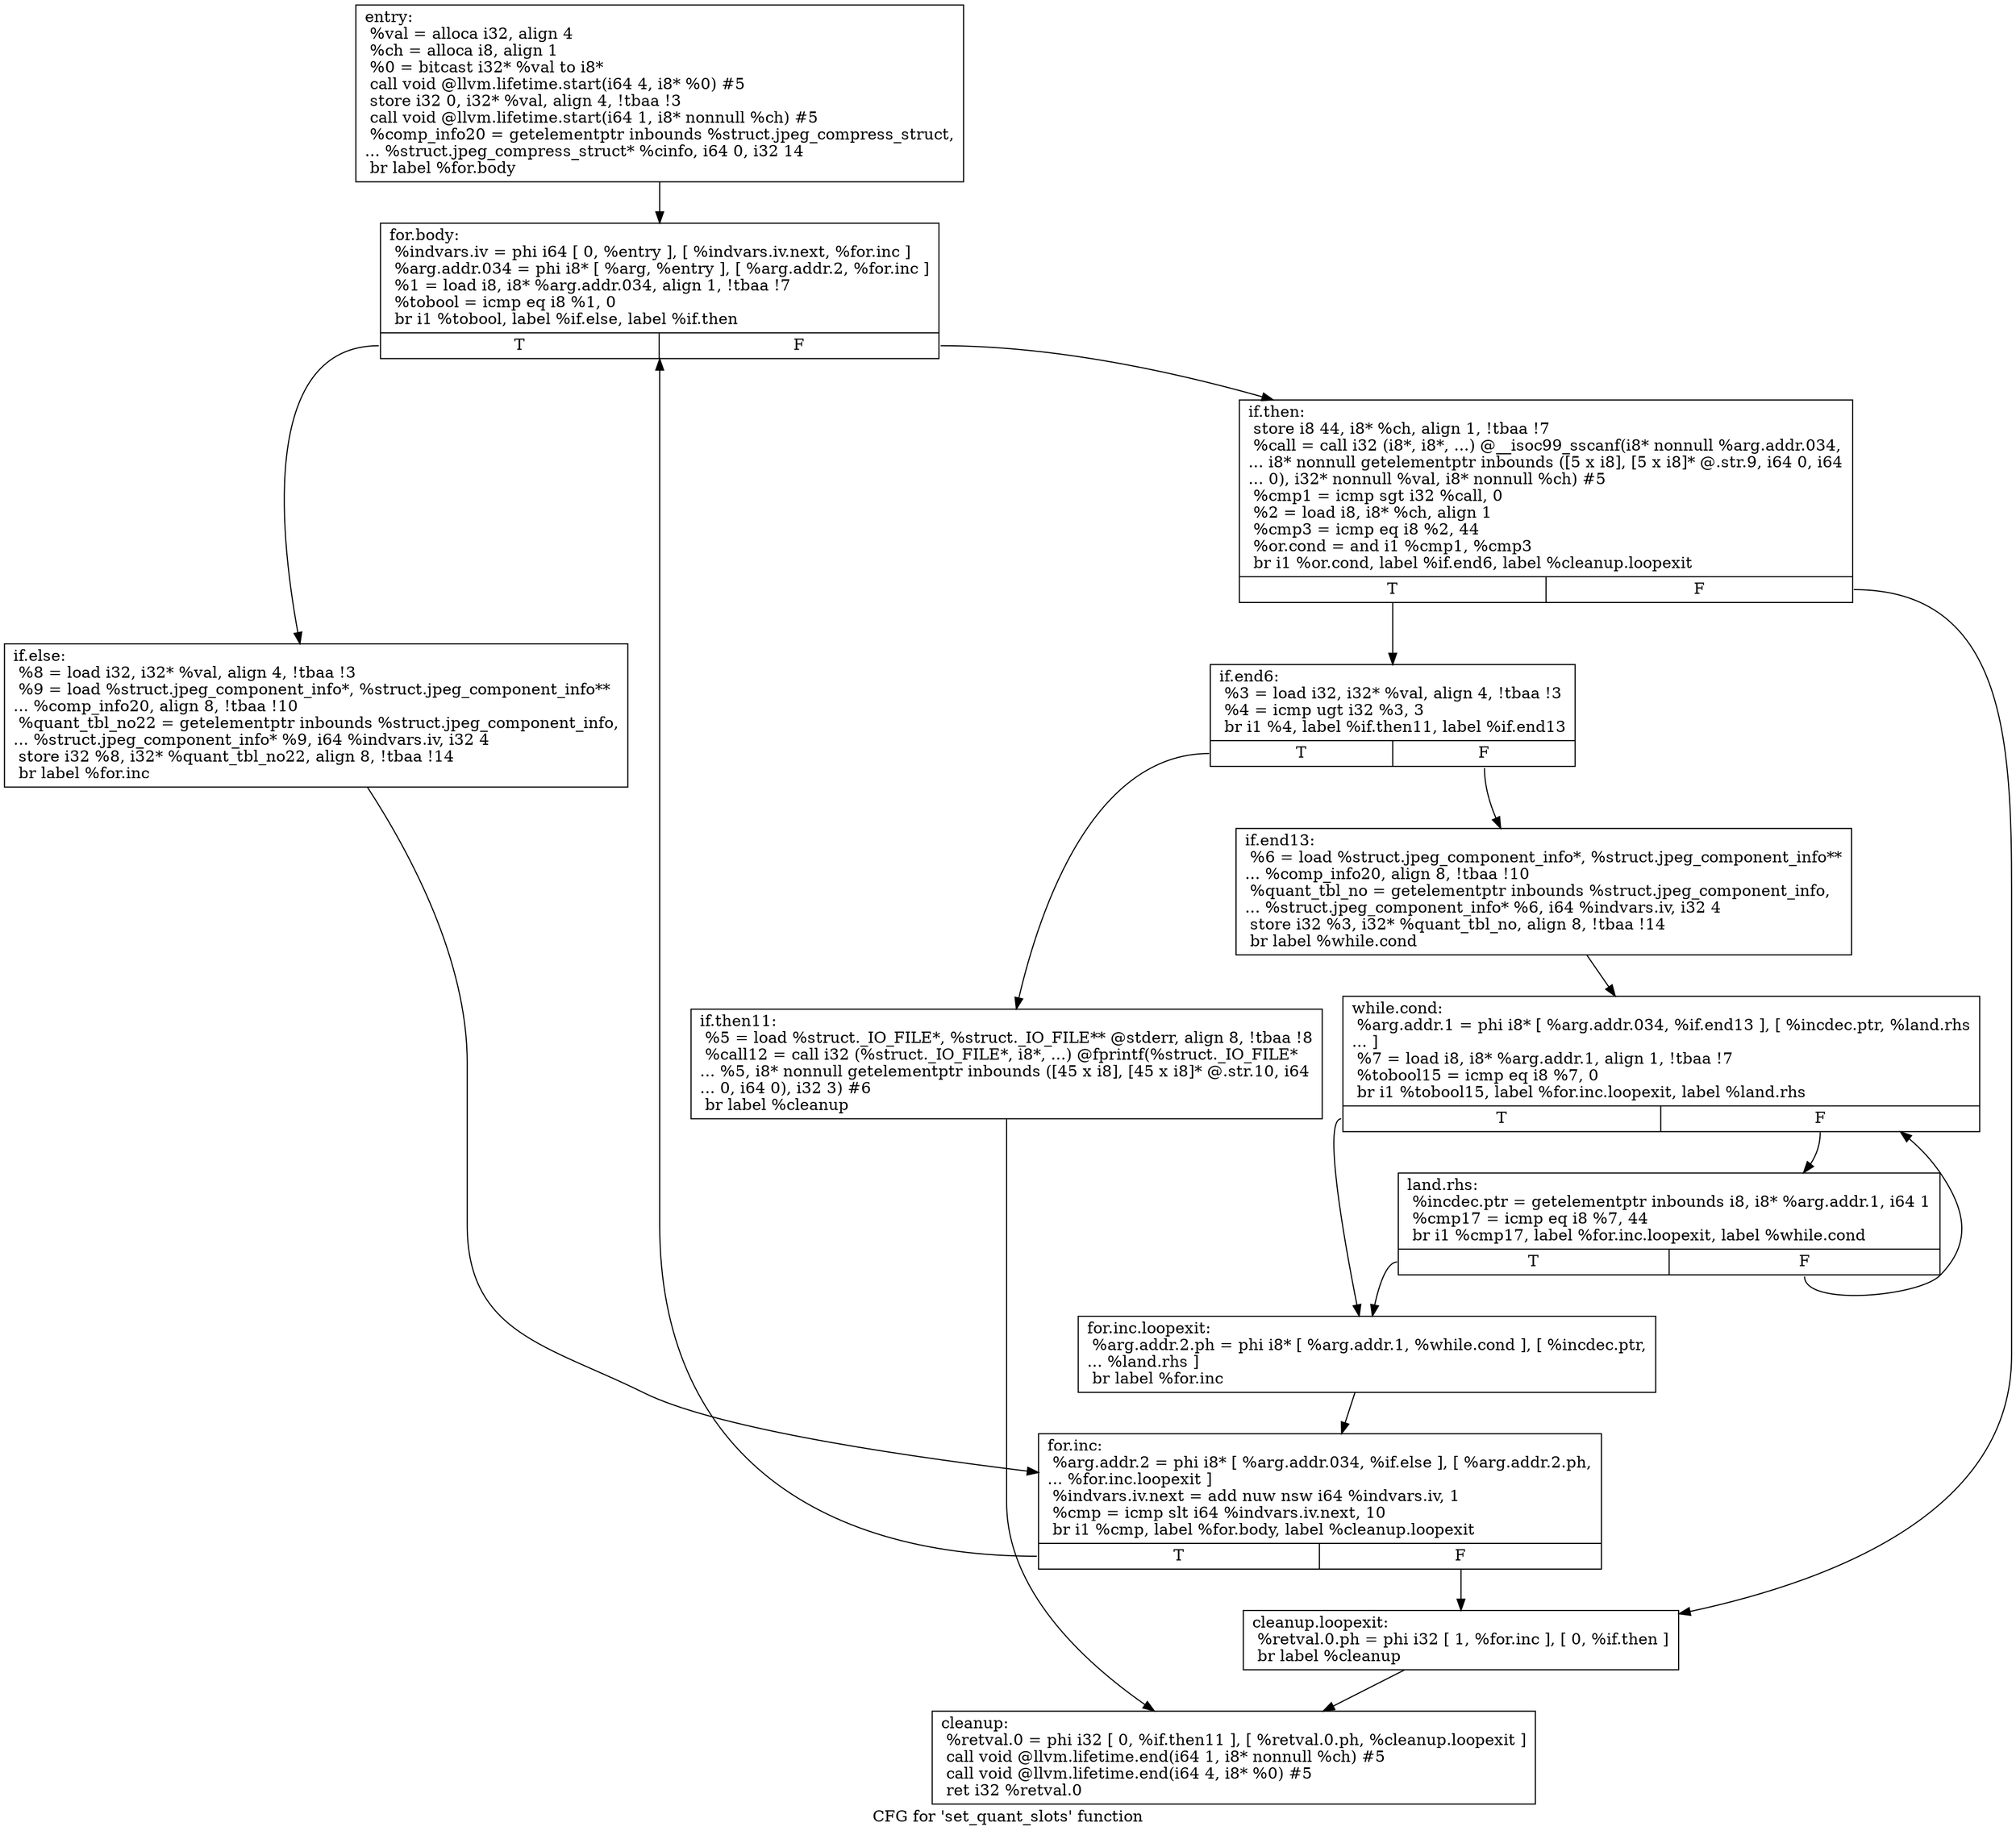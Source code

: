 digraph "CFG for 'set_quant_slots' function" {
	label="CFG for 'set_quant_slots' function";

	Node0x5e51c80 [shape=record,label="{entry:\l  %val = alloca i32, align 4\l  %ch = alloca i8, align 1\l  %0 = bitcast i32* %val to i8*\l  call void @llvm.lifetime.start(i64 4, i8* %0) #5\l  store i32 0, i32* %val, align 4, !tbaa !3\l  call void @llvm.lifetime.start(i64 1, i8* nonnull %ch) #5\l  %comp_info20 = getelementptr inbounds %struct.jpeg_compress_struct,\l... %struct.jpeg_compress_struct* %cinfo, i64 0, i32 14\l  br label %for.body\l}"];
	Node0x5e51c80 -> Node0x5e521b0;
	Node0x5e521b0 [shape=record,label="{for.body:                                         \l  %indvars.iv = phi i64 [ 0, %entry ], [ %indvars.iv.next, %for.inc ]\l  %arg.addr.034 = phi i8* [ %arg, %entry ], [ %arg.addr.2, %for.inc ]\l  %1 = load i8, i8* %arg.addr.034, align 1, !tbaa !7\l  %tobool = icmp eq i8 %1, 0\l  br i1 %tobool, label %if.else, label %if.then\l|{<s0>T|<s1>F}}"];
	Node0x5e521b0:s0 -> Node0x5e528f0;
	Node0x5e521b0:s1 -> Node0x5e529c0;
	Node0x5e529c0 [shape=record,label="{if.then:                                          \l  store i8 44, i8* %ch, align 1, !tbaa !7\l  %call = call i32 (i8*, i8*, ...) @__isoc99_sscanf(i8* nonnull %arg.addr.034,\l... i8* nonnull getelementptr inbounds ([5 x i8], [5 x i8]* @.str.9, i64 0, i64\l... 0), i32* nonnull %val, i8* nonnull %ch) #5\l  %cmp1 = icmp sgt i32 %call, 0\l  %2 = load i8, i8* %ch, align 1\l  %cmp3 = icmp eq i8 %2, 44\l  %or.cond = and i1 %cmp1, %cmp3\l  br i1 %or.cond, label %if.end6, label %cleanup.loopexit\l|{<s0>T|<s1>F}}"];
	Node0x5e529c0:s0 -> Node0x5e53890;
	Node0x5e529c0:s1 -> Node0x5e53990;
	Node0x5e53890 [shape=record,label="{if.end6:                                          \l  %3 = load i32, i32* %val, align 4, !tbaa !3\l  %4 = icmp ugt i32 %3, 3\l  br i1 %4, label %if.then11, label %if.end13\l|{<s0>T|<s1>F}}"];
	Node0x5e53890:s0 -> Node0x5e53bf0;
	Node0x5e53890:s1 -> Node0x5e53ca0;
	Node0x5e53bf0 [shape=record,label="{if.then11:                                        \l  %5 = load %struct._IO_FILE*, %struct._IO_FILE** @stderr, align 8, !tbaa !8\l  %call12 = call i32 (%struct._IO_FILE*, i8*, ...) @fprintf(%struct._IO_FILE*\l... %5, i8* nonnull getelementptr inbounds ([45 x i8], [45 x i8]* @.str.10, i64\l... 0, i64 0), i32 3) #6\l  br label %cleanup\l}"];
	Node0x5e53bf0 -> Node0x5e53fb0;
	Node0x5e53ca0 [shape=record,label="{if.end13:                                         \l  %6 = load %struct.jpeg_component_info*, %struct.jpeg_component_info**\l... %comp_info20, align 8, !tbaa !10\l  %quant_tbl_no = getelementptr inbounds %struct.jpeg_component_info,\l... %struct.jpeg_component_info* %6, i64 %indvars.iv, i32 4\l  store i32 %3, i32* %quant_tbl_no, align 8, !tbaa !14\l  br label %while.cond\l}"];
	Node0x5e53ca0 -> Node0x5e54490;
	Node0x5e54490 [shape=record,label="{while.cond:                                       \l  %arg.addr.1 = phi i8* [ %arg.addr.034, %if.end13 ], [ %incdec.ptr, %land.rhs\l... ]\l  %7 = load i8, i8* %arg.addr.1, align 1, !tbaa !7\l  %tobool15 = icmp eq i8 %7, 0\l  br i1 %tobool15, label %for.inc.loopexit, label %land.rhs\l|{<s0>T|<s1>F}}"];
	Node0x5e54490:s0 -> Node0x5e54ae0;
	Node0x5e54490:s1 -> Node0x5e52b60;
	Node0x5e52b60 [shape=record,label="{land.rhs:                                         \l  %incdec.ptr = getelementptr inbounds i8, i8* %arg.addr.1, i64 1\l  %cmp17 = icmp eq i8 %7, 44\l  br i1 %cmp17, label %for.inc.loopexit, label %while.cond\l|{<s0>T|<s1>F}}"];
	Node0x5e52b60:s0 -> Node0x5e54ae0;
	Node0x5e52b60:s1 -> Node0x5e54490;
	Node0x5e528f0 [shape=record,label="{if.else:                                          \l  %8 = load i32, i32* %val, align 4, !tbaa !3\l  %9 = load %struct.jpeg_component_info*, %struct.jpeg_component_info**\l... %comp_info20, align 8, !tbaa !10\l  %quant_tbl_no22 = getelementptr inbounds %struct.jpeg_component_info,\l... %struct.jpeg_component_info* %9, i64 %indvars.iv, i32 4\l  store i32 %8, i32* %quant_tbl_no22, align 8, !tbaa !14\l  br label %for.inc\l}"];
	Node0x5e528f0 -> Node0x5e52360;
	Node0x5e54ae0 [shape=record,label="{for.inc.loopexit:                                 \l  %arg.addr.2.ph = phi i8* [ %arg.addr.1, %while.cond ], [ %incdec.ptr,\l... %land.rhs ]\l  br label %for.inc\l}"];
	Node0x5e54ae0 -> Node0x5e52360;
	Node0x5e52360 [shape=record,label="{for.inc:                                          \l  %arg.addr.2 = phi i8* [ %arg.addr.034, %if.else ], [ %arg.addr.2.ph,\l... %for.inc.loopexit ]\l  %indvars.iv.next = add nuw nsw i64 %indvars.iv, 1\l  %cmp = icmp slt i64 %indvars.iv.next, 10\l  br i1 %cmp, label %for.body, label %cleanup.loopexit\l|{<s0>T|<s1>F}}"];
	Node0x5e52360:s0 -> Node0x5e521b0;
	Node0x5e52360:s1 -> Node0x5e53990;
	Node0x5e53990 [shape=record,label="{cleanup.loopexit:                                 \l  %retval.0.ph = phi i32 [ 1, %for.inc ], [ 0, %if.then ]\l  br label %cleanup\l}"];
	Node0x5e53990 -> Node0x5e53fb0;
	Node0x5e53fb0 [shape=record,label="{cleanup:                                          \l  %retval.0 = phi i32 [ 0, %if.then11 ], [ %retval.0.ph, %cleanup.loopexit ]\l  call void @llvm.lifetime.end(i64 1, i8* nonnull %ch) #5\l  call void @llvm.lifetime.end(i64 4, i8* %0) #5\l  ret i32 %retval.0\l}"];
}
